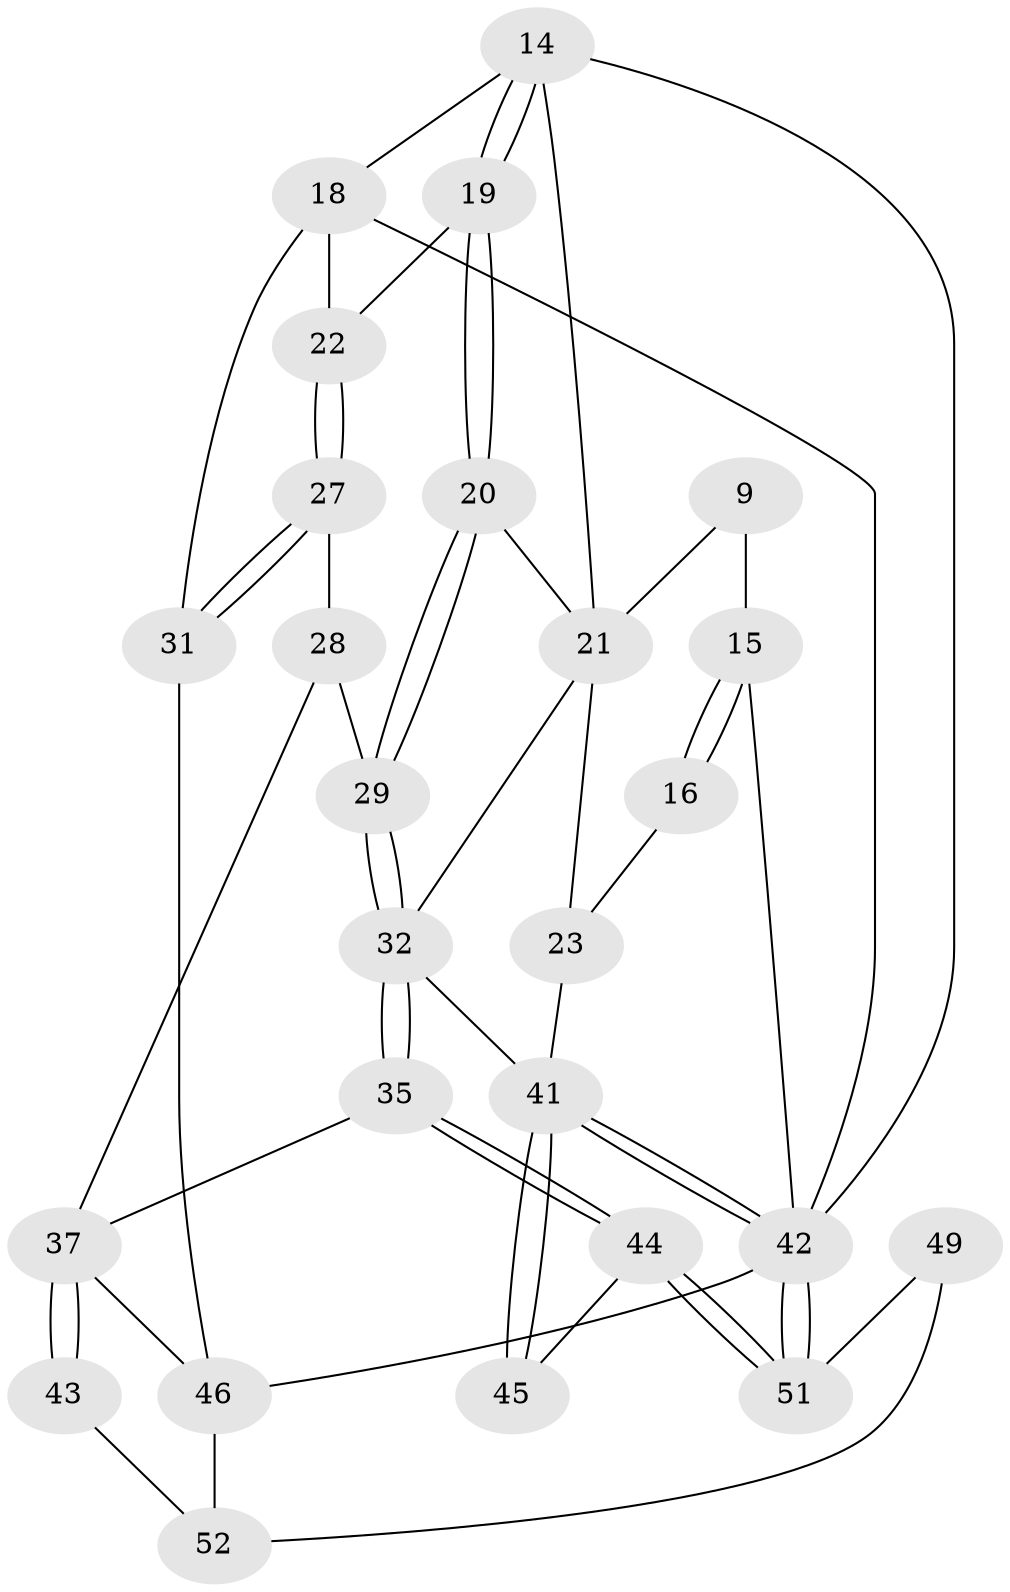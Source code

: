 // original degree distribution, {3: 0.038461538461538464, 4: 0.21153846153846154, 5: 0.5769230769230769, 6: 0.17307692307692307}
// Generated by graph-tools (version 1.1) at 2025/05/03/04/25 22:05:35]
// undirected, 26 vertices, 56 edges
graph export_dot {
graph [start="1"]
  node [color=gray90,style=filled];
  9 [pos="+0.3569180348164912+0.16204392609553983"];
  14 [pos="+0.7276484801091389+0.1347895938362135",super="+6+13"];
  15 [pos="+0.2149181150987269+0.13992332750868328",super="+4+12"];
  16 [pos="+0+0.22270896509356228"];
  18 [pos="+0.9648236170655399+0.28750134417233525",super="+17"];
  19 [pos="+0.7428570086421604+0.2847572799698985"];
  20 [pos="+0.5372276957273057+0.3662786009874952"];
  21 [pos="+0.46448858903688683+0.30704296397677616",super="+8"];
  22 [pos="+0.8642644935238698+0.3352894302814595"];
  23 [pos="+0+0.3876968613703506"];
  27 [pos="+0.8296373521933205+0.4999277589715302"];
  28 [pos="+0.6055427948441137+0.5098300548920047"];
  29 [pos="+0.5678230090589688+0.4807825470060756"];
  31 [pos="+0.8688957174587765+0.5665418045201596",super="+30"];
  32 [pos="+0.37529752232566943+0.6722785560663868",super="+24"];
  35 [pos="+0.3778193161904634+0.7419218784083449"];
  37 [pos="+0.6835920513047666+0.6520406521293828",super="+33+34"];
  41 [pos="+0+1",super="+26+25"];
  42 [pos="+0+1",super="+38+10"];
  43 [pos="+0.5861375793716899+0.8247922217477701"];
  44 [pos="+0.30578340411022004+0.8186414828993175"];
  45 [pos="+0.14523735772470134+0.7536223516330933"];
  46 [pos="+0.8518917574041416+0.7117812105762195",super="+36+40+39"];
  49 [pos="+0.6697487067697697+1"];
  51 [pos="+0.24758175255916387+1",super="+50"];
  52 [pos="+0.9816456649698868+0.906774556792221",super="+48"];
  9 -- 15 [weight=2];
  9 -- 21;
  14 -- 19;
  14 -- 19;
  14 -- 42 [weight=2];
  14 -- 18;
  14 -- 21;
  15 -- 16 [weight=2];
  15 -- 16;
  15 -- 42 [weight=3];
  16 -- 23;
  18 -- 22;
  18 -- 42;
  18 -- 31;
  19 -- 20;
  19 -- 20;
  19 -- 22;
  20 -- 21;
  20 -- 29;
  20 -- 29;
  21 -- 23;
  21 -- 32;
  22 -- 27;
  22 -- 27;
  23 -- 41;
  27 -- 28;
  27 -- 31;
  27 -- 31;
  28 -- 29;
  28 -- 37;
  29 -- 32;
  29 -- 32;
  31 -- 46 [weight=2];
  32 -- 35;
  32 -- 35;
  32 -- 41;
  35 -- 44;
  35 -- 44;
  35 -- 37;
  37 -- 43 [weight=2];
  37 -- 43;
  37 -- 46;
  41 -- 42;
  41 -- 42;
  41 -- 45 [weight=2];
  41 -- 45;
  42 -- 51 [weight=2];
  42 -- 51;
  42 -- 46;
  43 -- 52;
  44 -- 45;
  44 -- 51;
  44 -- 51;
  46 -- 52 [weight=2];
  49 -- 52 [weight=2];
  49 -- 51;
}
